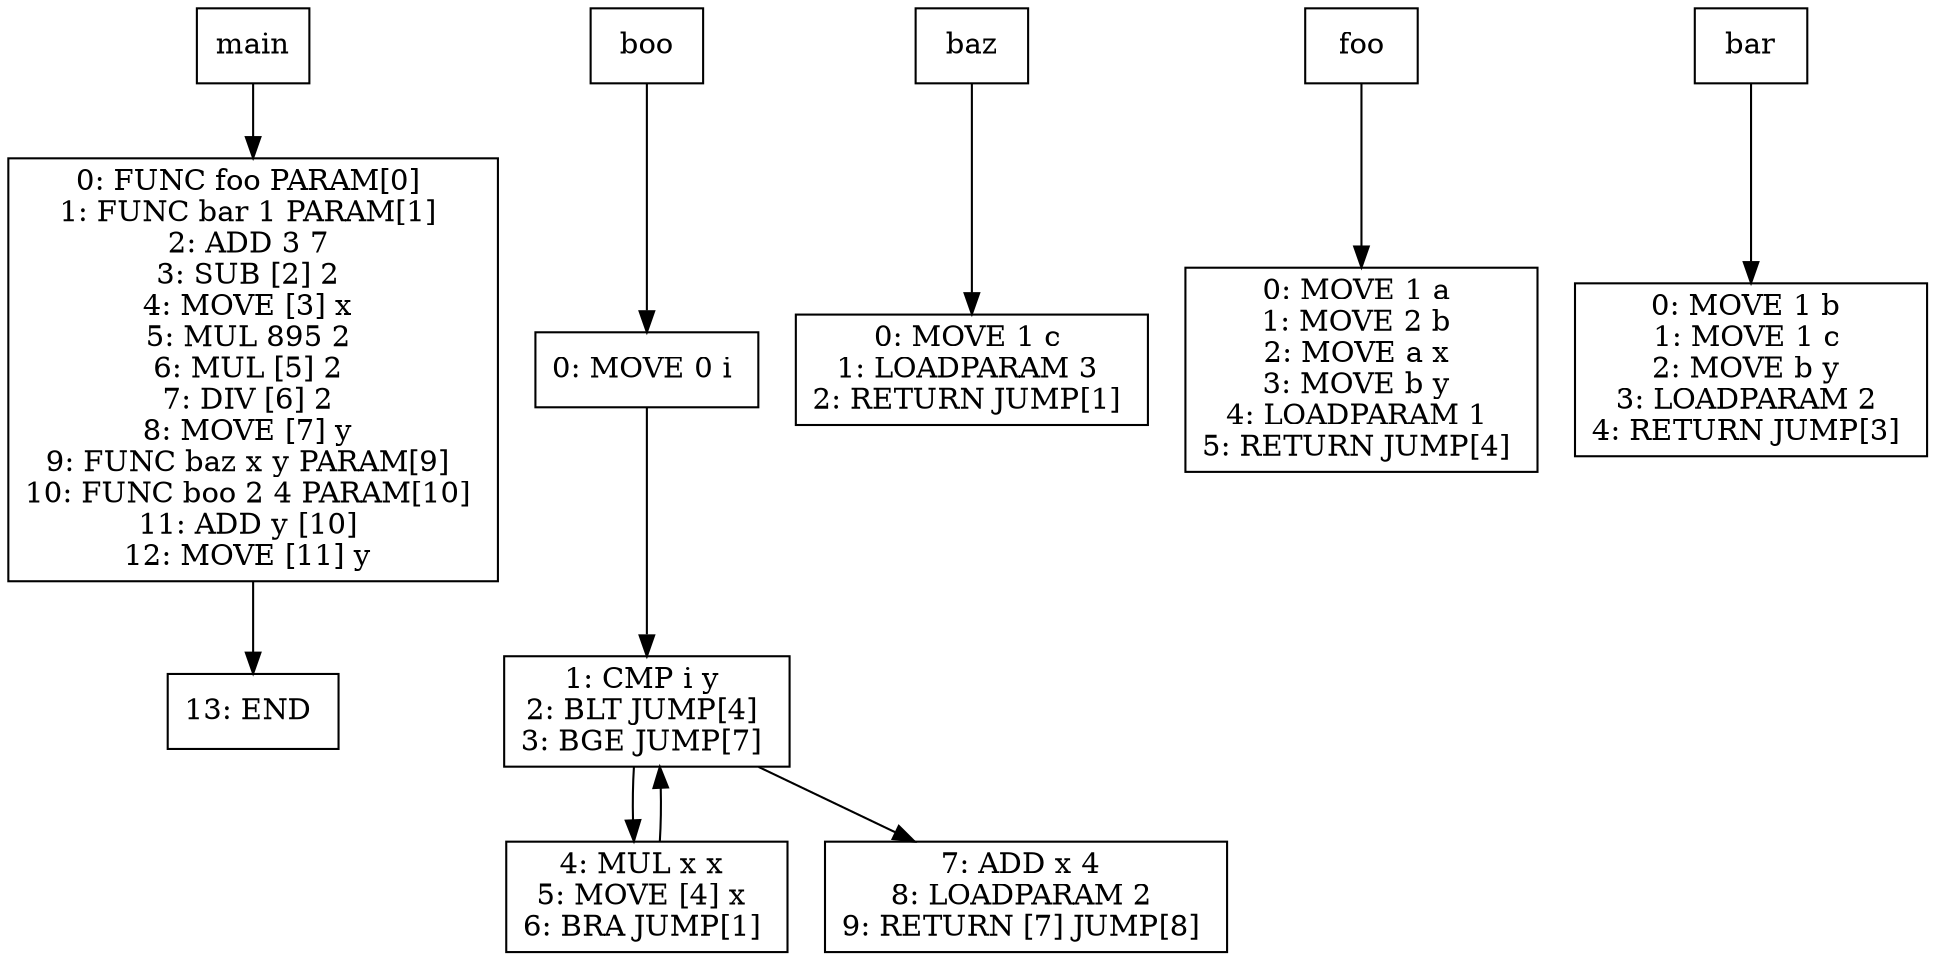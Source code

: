 digraph test016 {
node [shape=box]
300[label="main"]
300 -> 323
323[label="0: FUNC foo PARAM[0] 
1: FUNC bar 1 PARAM[1] 
2: ADD 3 7 
3: SUB [2] 2 
4: MOVE [3] x 
5: MUL 895 2 
6: MUL [5] 2 
7: DIV [6] 2 
8: MOVE [7] y 
9: FUNC baz x y PARAM[9] 
10: FUNC boo 2 4 PARAM[10] 
11: ADD y [10] 
12: MOVE [11] y 
"]
323 -> 329
329[label="13: END 
"]
316[label="boo"]
316 -> 318
318[label="0: MOVE 0 i 
"]
318 -> 319
319[label="1: CMP i y 
2: BLT JUMP[4] 
3: BGE JUMP[7] 
"]
319 -> 321
321[label="4: MUL x x 
5: MOVE [4] x 
6: BRA JUMP[1] 
"]
321 -> 319
319 -> 320
320[label="7: ADD x 4 
8: LOADPARAM 2 
9: RETURN [7] JUMP[8] 
"]
313[label="baz"]
313 -> 315
315[label="0: MOVE 1 c 
1: LOADPARAM 3 
2: RETURN JUMP[1] 
"]
302[label="foo"]
302 -> 304
304[label="0: MOVE 1 a 
1: MOVE 2 b 
2: MOVE a x 
3: MOVE b y 
4: LOADPARAM 1 
5: RETURN JUMP[4] 
"]
308[label="bar"]
308 -> 310
310[label="0: MOVE 1 b 
1: MOVE 1 c 
2: MOVE b y 
3: LOADPARAM 2 
4: RETURN JUMP[3] 
"]
}
